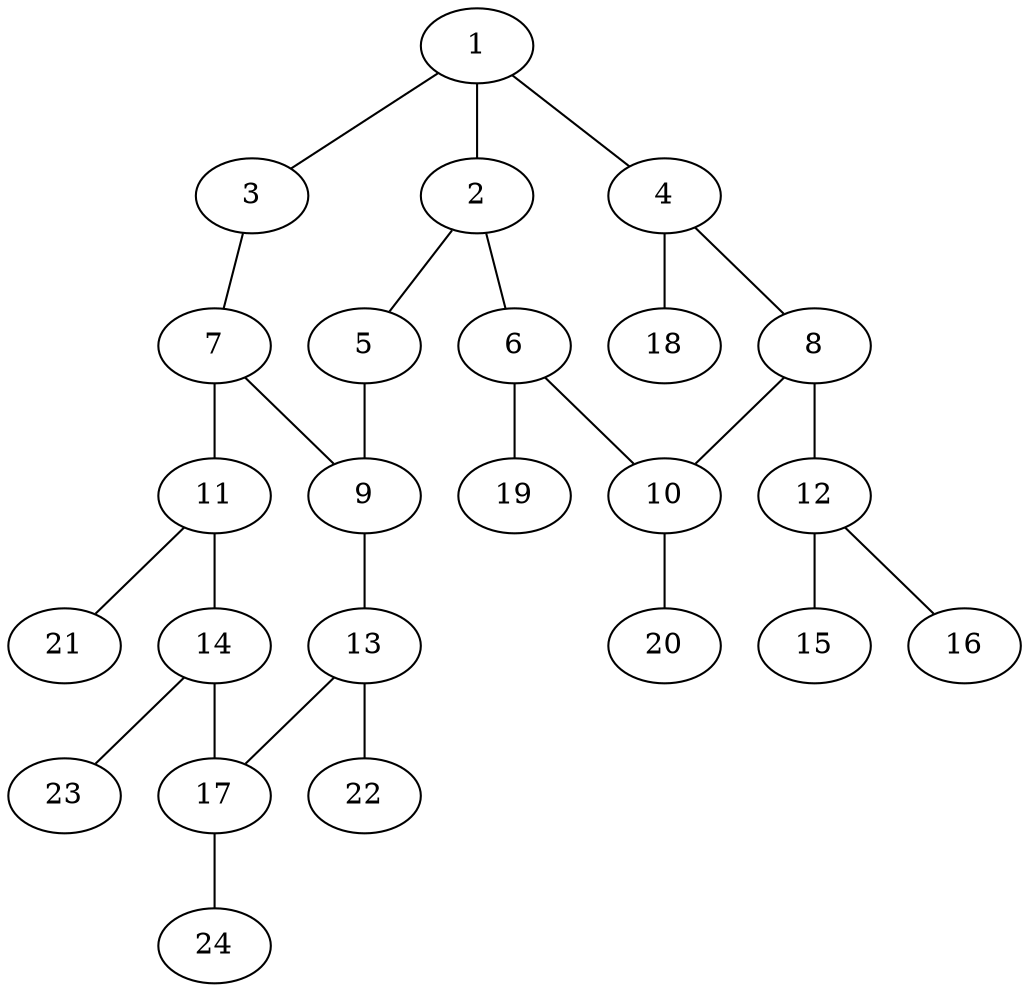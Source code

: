 graph molecule_137 {
	1	 [chem=C];
	2	 [chem=C];
	1 -- 2	 [valence=2];
	3	 [chem=N];
	1 -- 3	 [valence=1];
	4	 [chem=C];
	1 -- 4	 [valence=1];
	5	 [chem=N];
	2 -- 5	 [valence=1];
	6	 [chem=C];
	2 -- 6	 [valence=1];
	7	 [chem=C];
	3 -- 7	 [valence=2];
	8	 [chem=C];
	4 -- 8	 [valence=2];
	18	 [chem=H];
	4 -- 18	 [valence=1];
	9	 [chem=C];
	5 -- 9	 [valence=2];
	10	 [chem=C];
	6 -- 10	 [valence=2];
	19	 [chem=H];
	6 -- 19	 [valence=1];
	7 -- 9	 [valence=1];
	11	 [chem=C];
	7 -- 11	 [valence=1];
	8 -- 10	 [valence=1];
	12	 [chem=N];
	8 -- 12	 [valence=1];
	13	 [chem=C];
	9 -- 13	 [valence=1];
	20	 [chem=H];
	10 -- 20	 [valence=1];
	14	 [chem=C];
	11 -- 14	 [valence=2];
	21	 [chem=H];
	11 -- 21	 [valence=1];
	15	 [chem=O];
	12 -- 15	 [valence=2];
	16	 [chem=O];
	12 -- 16	 [valence=1];
	17	 [chem=C];
	13 -- 17	 [valence=2];
	22	 [chem=H];
	13 -- 22	 [valence=1];
	14 -- 17	 [valence=1];
	23	 [chem=H];
	14 -- 23	 [valence=1];
	24	 [chem=H];
	17 -- 24	 [valence=1];
}
